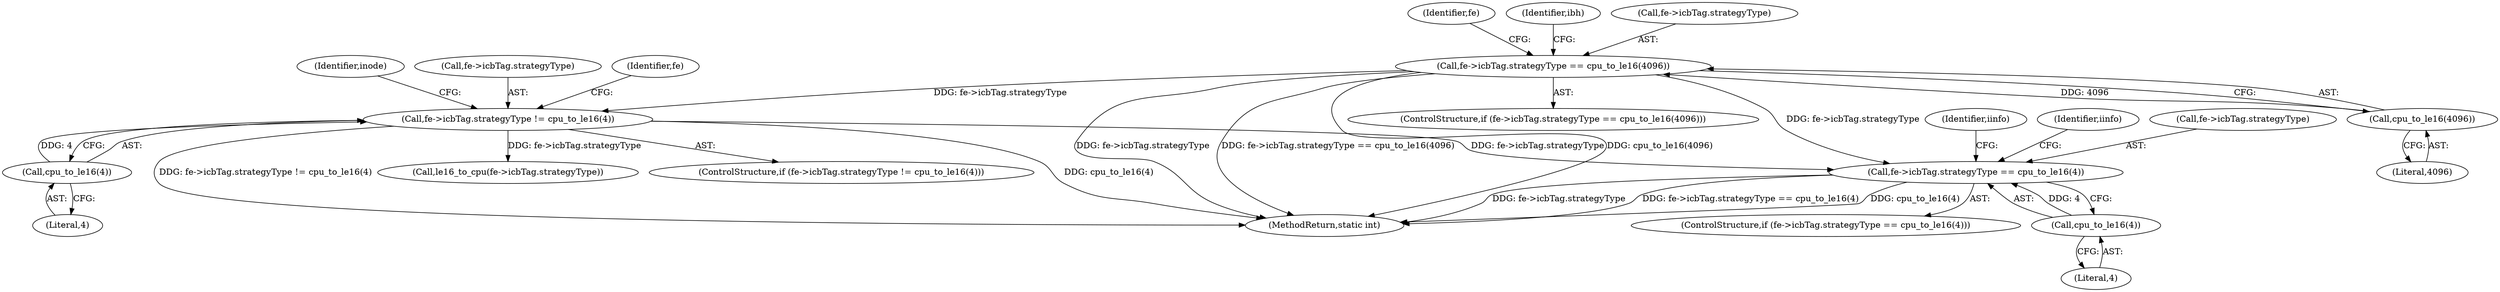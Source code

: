 digraph "0_linux_e159332b9af4b04d882dbcfe1bb0117f0a6d4b58@pointer" {
"1000340" [label="(Call,fe->icbTag.strategyType == cpu_to_le16(4))"];
"1000236" [label="(Call,fe->icbTag.strategyType == cpu_to_le16(4096))"];
"1000242" [label="(Call,cpu_to_le16(4096))"];
"1000318" [label="(Call,fe->icbTag.strategyType != cpu_to_le16(4))"];
"1000324" [label="(Call,cpu_to_le16(4))"];
"1000346" [label="(Call,cpu_to_le16(4))"];
"1000341" [label="(Call,fe->icbTag.strategyType)"];
"1000350" [label="(Identifier,iinfo)"];
"1000321" [label="(Identifier,fe)"];
"1000243" [label="(Literal,4096)"];
"1000317" [label="(ControlStructure,if (fe->icbTag.strategyType != cpu_to_le16(4)))"];
"1000339" [label="(ControlStructure,if (fe->icbTag.strategyType == cpu_to_le16(4)))"];
"1000325" [label="(Literal,4)"];
"1000235" [label="(ControlStructure,if (fe->icbTag.strategyType == cpu_to_le16(4096)))"];
"1000356" [label="(Identifier,iinfo)"];
"1001226" [label="(MethodReturn,static int)"];
"1000324" [label="(Call,cpu_to_le16(4))"];
"1000247" [label="(Identifier,ibh)"];
"1000346" [label="(Call,cpu_to_le16(4))"];
"1000237" [label="(Call,fe->icbTag.strategyType)"];
"1000242" [label="(Call,cpu_to_le16(4096))"];
"1000236" [label="(Call,fe->icbTag.strategyType == cpu_to_le16(4096))"];
"1000340" [label="(Call,fe->icbTag.strategyType == cpu_to_le16(4))"];
"1000332" [label="(Call,le16_to_cpu(fe->icbTag.strategyType))"];
"1000329" [label="(Identifier,inode)"];
"1000318" [label="(Call,fe->icbTag.strategyType != cpu_to_le16(4))"];
"1000319" [label="(Call,fe->icbTag.strategyType)"];
"1000343" [label="(Identifier,fe)"];
"1000347" [label="(Literal,4)"];
"1000340" -> "1000339"  [label="AST: "];
"1000340" -> "1000346"  [label="CFG: "];
"1000341" -> "1000340"  [label="AST: "];
"1000346" -> "1000340"  [label="AST: "];
"1000350" -> "1000340"  [label="CFG: "];
"1000356" -> "1000340"  [label="CFG: "];
"1000340" -> "1001226"  [label="DDG: fe->icbTag.strategyType == cpu_to_le16(4)"];
"1000340" -> "1001226"  [label="DDG: cpu_to_le16(4)"];
"1000340" -> "1001226"  [label="DDG: fe->icbTag.strategyType"];
"1000236" -> "1000340"  [label="DDG: fe->icbTag.strategyType"];
"1000318" -> "1000340"  [label="DDG: fe->icbTag.strategyType"];
"1000346" -> "1000340"  [label="DDG: 4"];
"1000236" -> "1000235"  [label="AST: "];
"1000236" -> "1000242"  [label="CFG: "];
"1000237" -> "1000236"  [label="AST: "];
"1000242" -> "1000236"  [label="AST: "];
"1000247" -> "1000236"  [label="CFG: "];
"1000321" -> "1000236"  [label="CFG: "];
"1000236" -> "1001226"  [label="DDG: fe->icbTag.strategyType"];
"1000236" -> "1001226"  [label="DDG: fe->icbTag.strategyType == cpu_to_le16(4096)"];
"1000236" -> "1001226"  [label="DDG: cpu_to_le16(4096)"];
"1000242" -> "1000236"  [label="DDG: 4096"];
"1000236" -> "1000318"  [label="DDG: fe->icbTag.strategyType"];
"1000242" -> "1000243"  [label="CFG: "];
"1000243" -> "1000242"  [label="AST: "];
"1000318" -> "1000317"  [label="AST: "];
"1000318" -> "1000324"  [label="CFG: "];
"1000319" -> "1000318"  [label="AST: "];
"1000324" -> "1000318"  [label="AST: "];
"1000329" -> "1000318"  [label="CFG: "];
"1000343" -> "1000318"  [label="CFG: "];
"1000318" -> "1001226"  [label="DDG: fe->icbTag.strategyType != cpu_to_le16(4)"];
"1000318" -> "1001226"  [label="DDG: cpu_to_le16(4)"];
"1000324" -> "1000318"  [label="DDG: 4"];
"1000318" -> "1000332"  [label="DDG: fe->icbTag.strategyType"];
"1000324" -> "1000325"  [label="CFG: "];
"1000325" -> "1000324"  [label="AST: "];
"1000346" -> "1000347"  [label="CFG: "];
"1000347" -> "1000346"  [label="AST: "];
}

